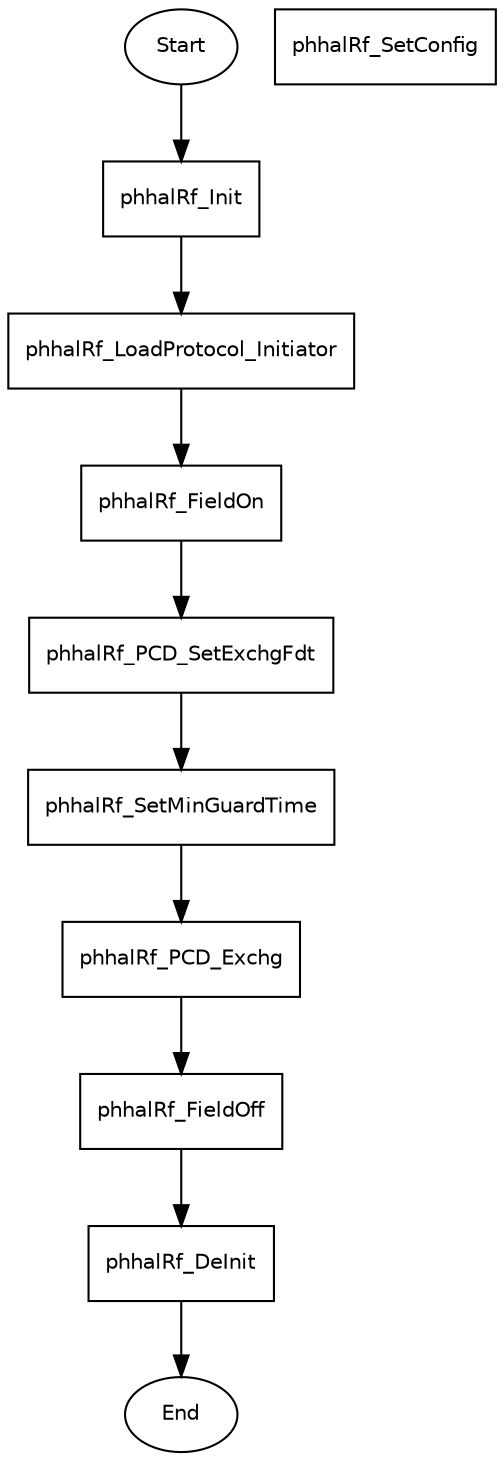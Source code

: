 
     digraph {
         node [shape=oval, fontname="Helvetica", fontsize=10];
         End;
         Start;

         node [shape=record, fontname="Helvetica", fontsize=10];

     //Nodes
         phhalRf_Init [ URL="\ref phhalRf_Init"];
         phhalRf_DeInit [ URL="\ref phhalRf_DeInit"];
         phhalRf_FieldOff [ URL="\ref phhalRf_FieldOff"];
         phhalRf_FieldOn [ URL="\ref phhalRf_FieldOn"];
         phhalRf_LoadProtocol_Initiator [ URL="\ref phhalRf_LoadProtocol_Initiator"];
         phhalRf_PCD_SetExchgFdt [ URL="\ref phhalRf_PCD_SetExchgFdt"];
         phhalRf_SetConfig [ URL="\ref PHHAL_RF_CONFIG_RXWAIT_US"];

     //Logical Flow
         Start ->phhalRf_Init -> phhalRf_LoadProtocol_Initiator;
         phhalRf_LoadProtocol_Initiator -> phhalRf_FieldOn;
         phhalRf_FieldOn -> phhalRf_PCD_SetExchgFdt;
         phhalRf_PCD_SetExchgFdt -> phhalRf_SetMinGuardTime;
         phhalRf_SetMinGuardTime -> phhalRf_PCD_Exchg;
         phhalRf_PCD_Exchg -> phhalRf_FieldOff;
         phhalRf_FieldOff -> phhalRf_DeInit;
         phhalRf_DeInit -> End;

     }
